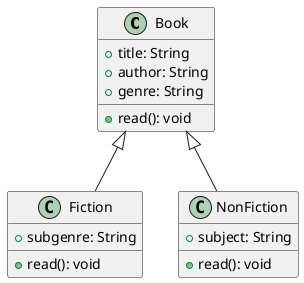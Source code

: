 @startuml

class Book {
+title: String
+author: String
+genre: String
+read(): void
}

class Fiction extends Book {
+subgenre: String
+read(): void
}

class NonFiction extends Book {
+subject: String
+read(): void
}

@enduml